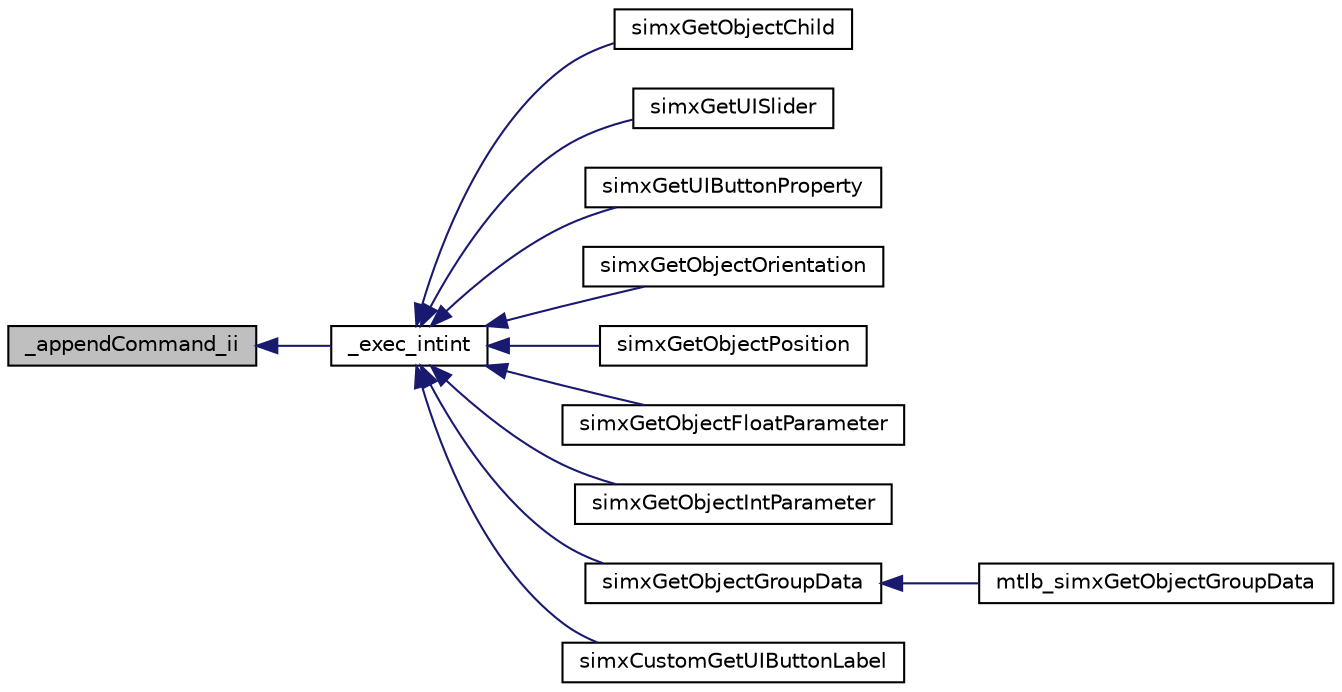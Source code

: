 digraph "_appendCommand_ii"
{
  edge [fontname="Helvetica",fontsize="10",labelfontname="Helvetica",labelfontsize="10"];
  node [fontname="Helvetica",fontsize="10",shape=record];
  rankdir="LR";
  Node1 [label="_appendCommand_ii",height=0.2,width=0.4,color="black", fillcolor="grey75", style="filled" fontcolor="black"];
  Node1 -> Node2 [dir="back",color="midnightblue",fontsize="10",style="solid"];
  Node2 [label="_exec_intint",height=0.2,width=0.4,color="black", fillcolor="white", style="filled",URL="$ext_api_8c.html#a08086a57ef343cf270d0ce254755f9b1"];
  Node2 -> Node3 [dir="back",color="midnightblue",fontsize="10",style="solid"];
  Node3 [label="simxGetObjectChild",height=0.2,width=0.4,color="black", fillcolor="white", style="filled",URL="$ext_api_8h.html#a23626c69568852fb7f247e21c00ceb57"];
  Node2 -> Node4 [dir="back",color="midnightblue",fontsize="10",style="solid"];
  Node4 [label="simxGetUISlider",height=0.2,width=0.4,color="black", fillcolor="white", style="filled",URL="$ext_api_8h.html#abb875286b0304981c54411406b16f405"];
  Node2 -> Node5 [dir="back",color="midnightblue",fontsize="10",style="solid"];
  Node5 [label="simxGetUIButtonProperty",height=0.2,width=0.4,color="black", fillcolor="white", style="filled",URL="$ext_api_8h.html#a353a7cf43442840af0ddb5bdde794607"];
  Node2 -> Node6 [dir="back",color="midnightblue",fontsize="10",style="solid"];
  Node6 [label="simxGetObjectOrientation",height=0.2,width=0.4,color="black", fillcolor="white", style="filled",URL="$ext_api_8h.html#a4fc54910ec82246ab349c0fd1d450f4c"];
  Node2 -> Node7 [dir="back",color="midnightblue",fontsize="10",style="solid"];
  Node7 [label="simxGetObjectPosition",height=0.2,width=0.4,color="black", fillcolor="white", style="filled",URL="$ext_api_8h.html#af854d99ee1d7840343c40eaddef0a7f0"];
  Node2 -> Node8 [dir="back",color="midnightblue",fontsize="10",style="solid"];
  Node8 [label="simxGetObjectFloatParameter",height=0.2,width=0.4,color="black", fillcolor="white", style="filled",URL="$ext_api_8h.html#a18c917b154e1fc85777d170a59745a5a"];
  Node2 -> Node9 [dir="back",color="midnightblue",fontsize="10",style="solid"];
  Node9 [label="simxGetObjectIntParameter",height=0.2,width=0.4,color="black", fillcolor="white", style="filled",URL="$ext_api_8h.html#a38710cbf150b4fdda61888024bc4ee46"];
  Node2 -> Node10 [dir="back",color="midnightblue",fontsize="10",style="solid"];
  Node10 [label="simxGetObjectGroupData",height=0.2,width=0.4,color="black", fillcolor="white", style="filled",URL="$ext_api_8h.html#a66257857dd7d7b8cd2acb3db52656c8f"];
  Node10 -> Node11 [dir="back",color="midnightblue",fontsize="10",style="solid"];
  Node11 [label="mtlb_simxGetObjectGroupData",height=0.2,width=0.4,color="black", fillcolor="white", style="filled",URL="$ext_api_8h.html#a7e58511a35fed07a7af2cc98d11f901a"];
  Node2 -> Node12 [dir="back",color="midnightblue",fontsize="10",style="solid"];
  Node12 [label="simxCustomGetUIButtonLabel",height=0.2,width=0.4,color="black", fillcolor="white", style="filled",URL="$ext_api_custom_8h.html#a3e0ef8fc77c9ec1a007497595e05dc8b"];
}
